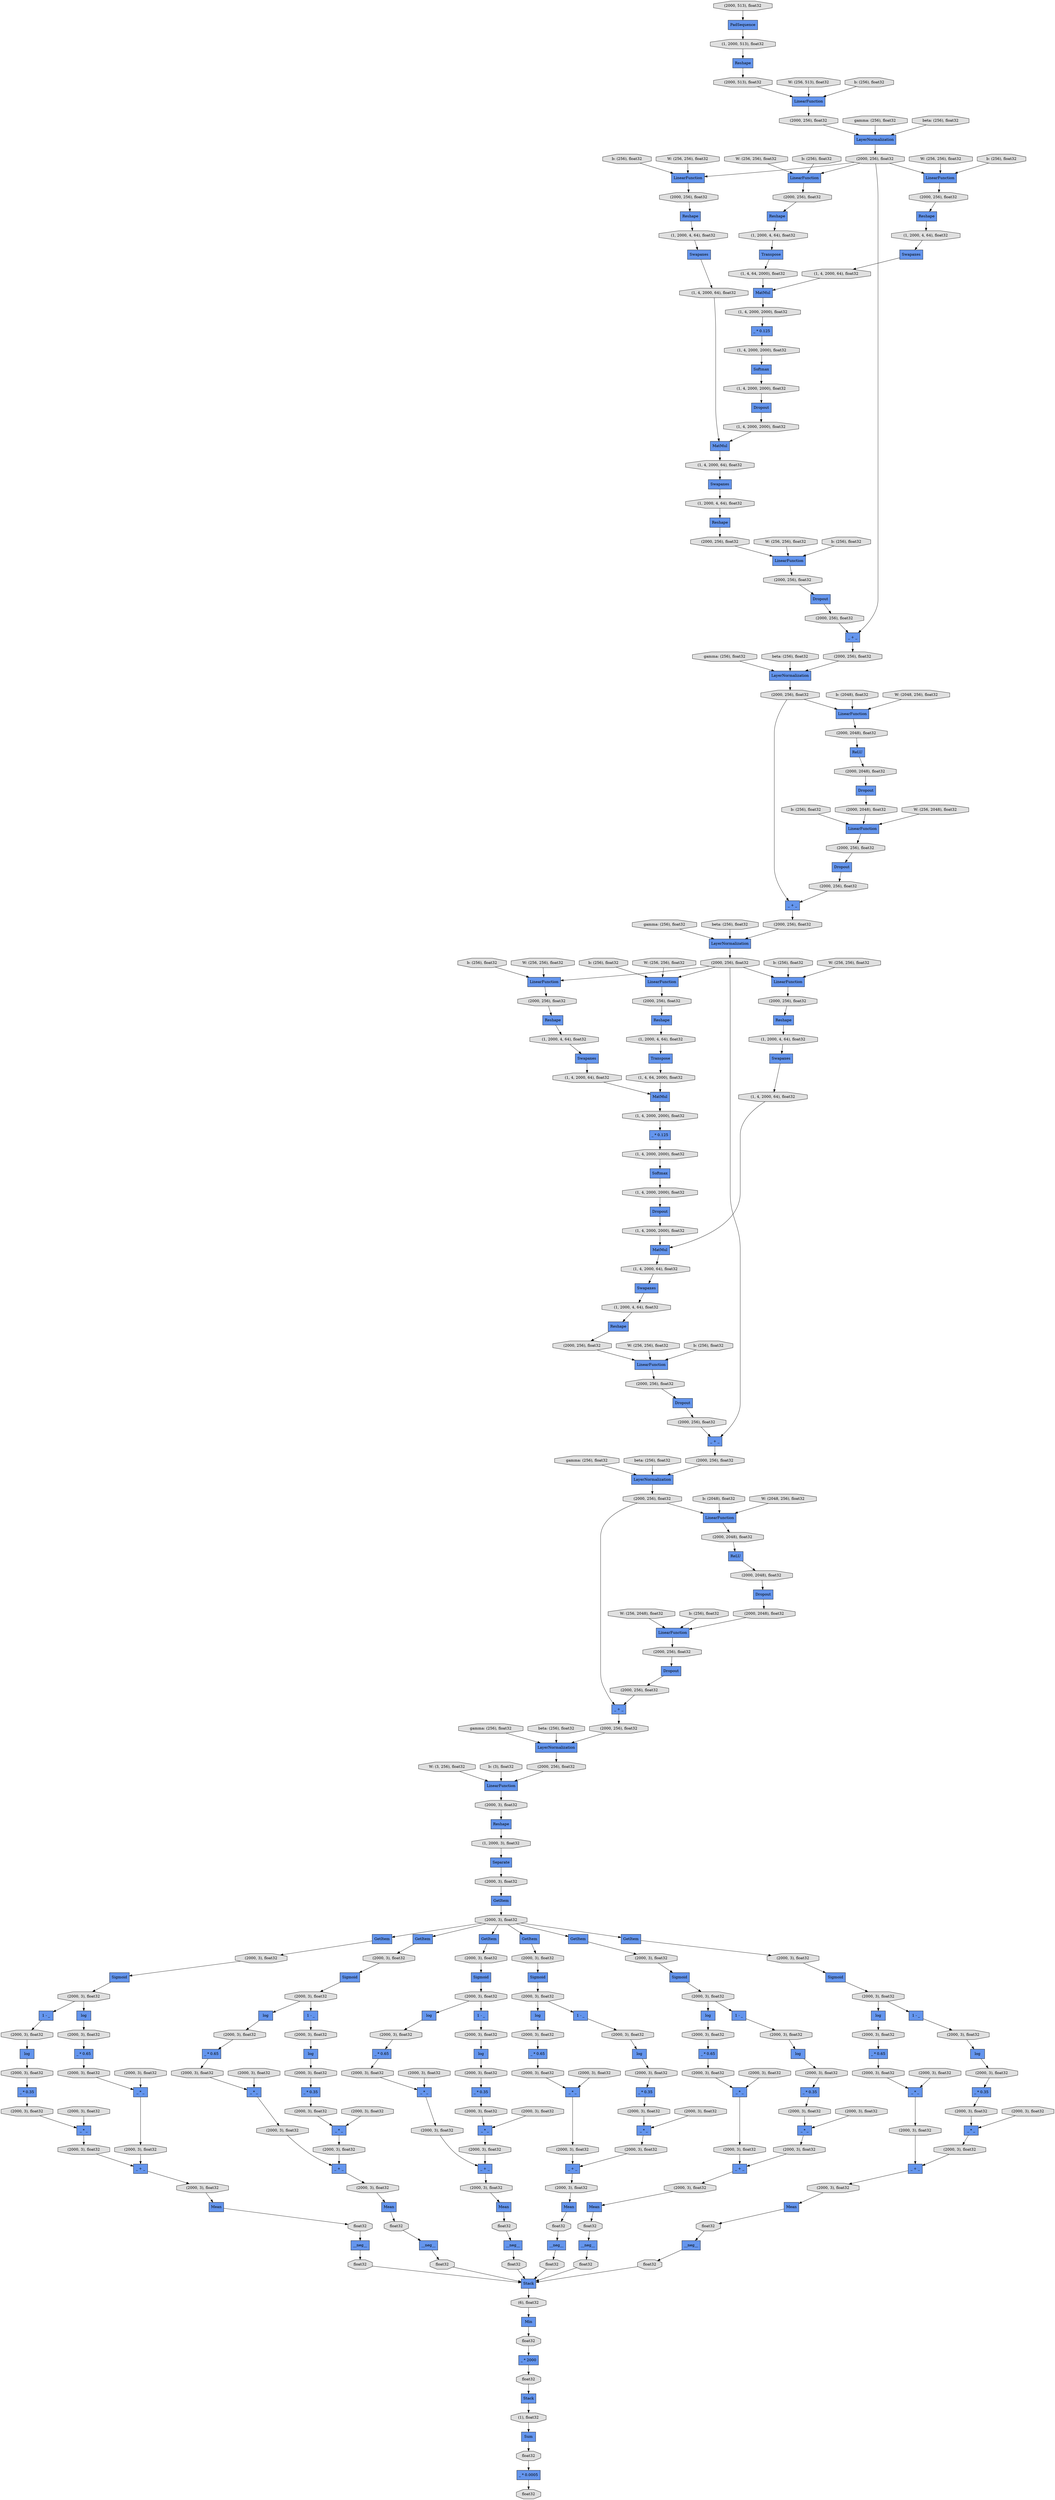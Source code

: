 digraph graphname{rankdir=TB;140691796984144 [label="(2000, 3), float32",shape="octagon",fillcolor="#E0E0E0",style="filled"];140691796984272 [label="_ * 2000",shape="record",fillcolor="#6495ED",style="filled"];140691796984336 [label="(2000, 3), float32",shape="octagon",fillcolor="#E0E0E0",style="filled"];140691796984400 [label="_ * 0.65",shape="record",fillcolor="#6495ED",style="filled"];140691796984592 [label="Mean",shape="record",fillcolor="#6495ED",style="filled"];140691796984784 [label="(2000, 3), float32",shape="octagon",fillcolor="#E0E0E0",style="filled"];140691796984848 [label="GetItem",shape="record",fillcolor="#6495ED",style="filled"];140691796984912 [label="(2000, 3), float32",shape="octagon",fillcolor="#E0E0E0",style="filled"];140691796984976 [label="(2000, 3), float32",shape="octagon",fillcolor="#E0E0E0",style="filled"];140691796985040 [label="_ * _",shape="record",fillcolor="#6495ED",style="filled"];140691796985296 [label="float32",shape="octagon",fillcolor="#E0E0E0",style="filled"];140691796985488 [label="(2000, 3), float32",shape="octagon",fillcolor="#E0E0E0",style="filled"];140691796985616 [label="float32",shape="octagon",fillcolor="#E0E0E0",style="filled"];140691796985744 [label="Sigmoid",shape="record",fillcolor="#6495ED",style="filled"];140691796985808 [label="log",shape="record",fillcolor="#6495ED",style="filled"];140691796985872 [label="_ * _",shape="record",fillcolor="#6495ED",style="filled"];140691796985936 [label="(2000, 3), float32",shape="octagon",fillcolor="#E0E0E0",style="filled"];140691796986128 [label="Min",shape="record",fillcolor="#6495ED",style="filled"];140691796986384 [label="(2000, 3), float32",shape="octagon",fillcolor="#E0E0E0",style="filled"];140691796986640 [label="_ * _",shape="record",fillcolor="#6495ED",style="filled"];140691849775888 [label="Dropout",shape="record",fillcolor="#6495ED",style="filled"];140691796986768 [label="1 - _",shape="record",fillcolor="#6495ED",style="filled"];140691796986832 [label="(2000, 3), float32",shape="octagon",fillcolor="#E0E0E0",style="filled"];140691796986960 [label="__neg__",shape="record",fillcolor="#6495ED",style="filled"];140691796987152 [label="(2000, 3), float32",shape="octagon",fillcolor="#E0E0E0",style="filled"];140691796987216 [label="log",shape="record",fillcolor="#6495ED",style="filled"];140691796987280 [label="(2000, 3), float32",shape="octagon",fillcolor="#E0E0E0",style="filled"];140691796987408 [label="_ * 0.35",shape="record",fillcolor="#6495ED",style="filled"];140691796987472 [label="(2000, 3), float32",shape="octagon",fillcolor="#E0E0E0",style="filled"];140691796987600 [label="Mean",shape="record",fillcolor="#6495ED",style="filled"];140691796987792 [label="_ + _",shape="record",fillcolor="#6495ED",style="filled"];140691796987856 [label="(2000, 3), float32",shape="octagon",fillcolor="#E0E0E0",style="filled"];140691834638416 [label="(2000, 256), float32",shape="octagon",fillcolor="#E0E0E0",style="filled"];140691797021008 [label="(2000, 3), float32",shape="octagon",fillcolor="#E0E0E0",style="filled"];140691839226192 [label="gamma: (256), float32",shape="octagon",fillcolor="#E0E0E0",style="filled"];140691797021328 [label="GetItem",shape="record",fillcolor="#6495ED",style="filled"];140691839226512 [label="beta: (256), float32",shape="octagon",fillcolor="#E0E0E0",style="filled"];140691797021392 [label="(2000, 3), float32",shape="octagon",fillcolor="#E0E0E0",style="filled"];140691797021456 [label="_ * 0.65",shape="record",fillcolor="#6495ED",style="filled"];140691797021520 [label="(2000, 3), float32",shape="octagon",fillcolor="#E0E0E0",style="filled"];140691797021584 [label="(2000, 3), float32",shape="octagon",fillcolor="#E0E0E0",style="filled"];140691797021776 [label="(2000, 3), float32",shape="octagon",fillcolor="#E0E0E0",style="filled"];140691797021840 [label="float32",shape="octagon",fillcolor="#E0E0E0",style="filled"];140691834639504 [label="Reshape",shape="record",fillcolor="#6495ED",style="filled"];140691839227216 [label="W: (2048, 256), float32",shape="octagon",fillcolor="#E0E0E0",style="filled"];140691797022096 [label="float32",shape="octagon",fillcolor="#E0E0E0",style="filled"];140691834639760 [label="LayerNormalization",shape="record",fillcolor="#6495ED",style="filled"];140691839227536 [label="b: (2048), float32",shape="octagon",fillcolor="#E0E0E0",style="filled"];140691834640016 [label="(1, 2000, 513), float32",shape="octagon",fillcolor="#E0E0E0",style="filled"];140691797022416 [label="log",shape="record",fillcolor="#6495ED",style="filled"];140691797022480 [label="(2000, 3), float32",shape="octagon",fillcolor="#E0E0E0",style="filled"];140691797022608 [label="log",shape="record",fillcolor="#6495ED",style="filled"];140691797022672 [label="_ * _",shape="record",fillcolor="#6495ED",style="filled"];140691839227856 [label="W: (256, 2048), float32",shape="octagon",fillcolor="#E0E0E0",style="filled"];140691797022864 [label="(2000, 3), float32",shape="octagon",fillcolor="#E0E0E0",style="filled"];140691834640592 [label="(2000, 513), float32",shape="octagon",fillcolor="#E0E0E0",style="filled"];140691839228176 [label="b: (256), float32",shape="octagon",fillcolor="#E0E0E0",style="filled"];140691797023056 [label="_ * _",shape="record",fillcolor="#6495ED",style="filled"];140691834640784 [label="Stack",shape="record",fillcolor="#6495ED",style="filled"];140691797023184 [label="1 - _",shape="record",fillcolor="#6495ED",style="filled"];140691797023248 [label="(2000, 3), float32",shape="octagon",fillcolor="#E0E0E0",style="filled"];140691797023376 [label="__neg__",shape="record",fillcolor="#6495ED",style="filled"];140691839228560 [label="gamma: (256), float32",shape="octagon",fillcolor="#E0E0E0",style="filled"];140691834641040 [label="Reshape",shape="record",fillcolor="#6495ED",style="filled"];140691797023568 [label="(2000, 3), float32",shape="octagon",fillcolor="#E0E0E0",style="filled"];140691797023696 [label="(2000, 3), float32",shape="octagon",fillcolor="#E0E0E0",style="filled"];140691839228880 [label="beta: (256), float32",shape="octagon",fillcolor="#E0E0E0",style="filled"];140691797023824 [label="_ * 0.35",shape="record",fillcolor="#6495ED",style="filled"];140691797023888 [label="(2000, 3), float32",shape="octagon",fillcolor="#E0E0E0",style="filled"];140691839229328 [label="W: (3, 256), float32",shape="octagon",fillcolor="#E0E0E0",style="filled"];140691797024208 [label="_ + _",shape="record",fillcolor="#6495ED",style="filled"];140691797024272 [label="(2000, 3), float32",shape="octagon",fillcolor="#E0E0E0",style="filled"];140691797024400 [label="GetItem",shape="record",fillcolor="#6495ED",style="filled"];140691834642064 [label="LinearFunction",shape="record",fillcolor="#6495ED",style="filled"];140691839229648 [label="b: (3), float32",shape="octagon",fillcolor="#E0E0E0",style="filled"];140691797024528 [label="Mean",shape="record",fillcolor="#6495ED",style="filled"];140691797024592 [label="(2000, 3), float32",shape="octagon",fillcolor="#E0E0E0",style="filled"];140691834642320 [label="(2000, 513), float32",shape="octagon",fillcolor="#E0E0E0",style="filled"];140691797024720 [label="Sigmoid",shape="record",fillcolor="#6495ED",style="filled"];140691839201424 [label="b: (256), float32",shape="octagon",fillcolor="#E0E0E0",style="filled"];140691796930896 [label="(1, 4, 2000, 2000), float32",shape="octagon",fillcolor="#E0E0E0",style="filled"];140691849589072 [label="_ * 0.125",shape="record",fillcolor="#6495ED",style="filled"];140691796930960 [label="Reshape",shape="record",fillcolor="#6495ED",style="filled"];140691796931088 [label="Swapaxes",shape="record",fillcolor="#6495ED",style="filled"];140691839201808 [label="gamma: (256), float32",shape="octagon",fillcolor="#E0E0E0",style="filled"];140691796931152 [label="(1, 4, 2000, 64), float32",shape="octagon",fillcolor="#E0E0E0",style="filled"];140691797082064 [label="float32",shape="octagon",fillcolor="#E0E0E0",style="filled"];140691796931408 [label="LinearFunction",shape="record",fillcolor="#6495ED",style="filled"];140691839202128 [label="beta: (256), float32",shape="octagon",fillcolor="#E0E0E0",style="filled"];140691796931536 [label="(1, 4, 2000, 64), float32",shape="octagon",fillcolor="#E0E0E0",style="filled"];140691796931728 [label="(1, 2000, 4, 64), float32",shape="octagon",fillcolor="#E0E0E0",style="filled"];140691834582224 [label="Reshape",shape="record",fillcolor="#6495ED",style="filled"];140691796931856 [label="_ + _",shape="record",fillcolor="#6495ED",style="filled"];140691834582288 [label="LinearFunction",shape="record",fillcolor="#6495ED",style="filled"];140691834582352 [label="_ * 0.0005",shape="record",fillcolor="#6495ED",style="filled"];140691796932048 [label="(2000, 256), float32",shape="octagon",fillcolor="#E0E0E0",style="filled"];140691796932112 [label="(2000, 256), float32",shape="octagon",fillcolor="#E0E0E0",style="filled"];140691839202832 [label="W: (256, 256), float32",shape="octagon",fillcolor="#E0E0E0",style="filled"];140691796932240 [label="LayerNormalization",shape="record",fillcolor="#6495ED",style="filled"];140691796932304 [label="Dropout",shape="record",fillcolor="#6495ED",style="filled"];140691796932368 [label="(2000, 256), float32",shape="octagon",fillcolor="#E0E0E0",style="filled"];140691839203152 [label="b: (256), float32",shape="octagon",fillcolor="#E0E0E0",style="filled"];140691796932496 [label="(2000, 256), float32",shape="octagon",fillcolor="#E0E0E0",style="filled"];140691796932560 [label="(2000, 2048), float32",shape="octagon",fillcolor="#E0E0E0",style="filled"];140691796932688 [label="Dropout",shape="record",fillcolor="#6495ED",style="filled"];140691839203472 [label="W: (256, 256), float32",shape="octagon",fillcolor="#E0E0E0",style="filled"];140691796932880 [label="(2000, 256), float32",shape="octagon",fillcolor="#E0E0E0",style="filled"];140691796932944 [label="LinearFunction",shape="record",fillcolor="#6495ED",style="filled"];140691839203792 [label="b: (256), float32",shape="octagon",fillcolor="#E0E0E0",style="filled"];140691796933264 [label="(2000, 2048), float32",shape="octagon",fillcolor="#E0E0E0",style="filled"];140691839204112 [label="W: (256, 256), float32",shape="octagon",fillcolor="#E0E0E0",style="filled"];140691796933712 [label="(2000, 2048), float32",shape="octagon",fillcolor="#E0E0E0",style="filled"];140691839204496 [label="b: (256), float32",shape="octagon",fillcolor="#E0E0E0",style="filled"];140691796933840 [label="LinearFunction",shape="record",fillcolor="#6495ED",style="filled"];140691834584272 [label="LinearFunction",shape="record",fillcolor="#6495ED",style="filled"];140691834584336 [label="PadSequence",shape="record",fillcolor="#6495ED",style="filled"];140691796933968 [label="Reshape",shape="record",fillcolor="#6495ED",style="filled"];140691796934032 [label="(2000, 256), float32",shape="octagon",fillcolor="#E0E0E0",style="filled"];140691839204816 [label="W: (256, 256), float32",shape="octagon",fillcolor="#E0E0E0",style="filled"];140691796934160 [label="(2000, 256), float32",shape="octagon",fillcolor="#E0E0E0",style="filled"];140691796934416 [label="Separate",shape="record",fillcolor="#6495ED",style="filled"];140691796934480 [label="(2000, 256), float32",shape="octagon",fillcolor="#E0E0E0",style="filled"];140691839205200 [label="b: (256), float32",shape="octagon",fillcolor="#E0E0E0",style="filled"];140691796934544 [label="Sum",shape="record",fillcolor="#6495ED",style="filled"];140691839500432 [label="b: (256), float32",shape="octagon",fillcolor="#E0E0E0",style="filled"];140691797065936 [label="_ * 0.65",shape="record",fillcolor="#6495ED",style="filled"];140691947339984 [label="W: (256, 513), float32",shape="octagon",fillcolor="#E0E0E0",style="filled"];140691797066000 [label="float32",shape="octagon",fillcolor="#E0E0E0",style="filled"];140691833405712 [label="Reshape",shape="record",fillcolor="#6495ED",style="filled"];140691797066256 [label="float32",shape="octagon",fillcolor="#E0E0E0",style="filled"];140691839500816 [label="gamma: (256), float32",shape="octagon",fillcolor="#E0E0E0",style="filled"];140691833406096 [label="(1, 4, 2000, 64), float32",shape="octagon",fillcolor="#E0E0E0",style="filled"];140691797066576 [label="log",shape="record",fillcolor="#6495ED",style="filled"];140691839501136 [label="beta: (256), float32",shape="octagon",fillcolor="#E0E0E0",style="filled"];140691797066640 [label="(2000, 3), float32",shape="octagon",fillcolor="#E0E0E0",style="filled"];140691833406352 [label="(1, 4, 2000, 2000), float32",shape="octagon",fillcolor="#E0E0E0",style="filled"];140691797066768 [label="log",shape="record",fillcolor="#6495ED",style="filled"];140691833406480 [label="(2000, 256), float32",shape="octagon",fillcolor="#E0E0E0",style="filled"];140691797066832 [label="_ * _",shape="record",fillcolor="#6495ED",style="filled"];140691797067024 [label="(2000, 3), float32",shape="octagon",fillcolor="#E0E0E0",style="filled"];140691833406736 [label="LinearFunction",shape="record",fillcolor="#6495ED",style="filled"];140691833406800 [label="(1, 4, 2000, 64), float32",shape="octagon",fillcolor="#E0E0E0",style="filled"];140691797067216 [label="_ * _",shape="record",fillcolor="#6495ED",style="filled"];140691797067344 [label="1 - _",shape="record",fillcolor="#6495ED",style="filled"];140691833407056 [label="(1, 2000, 4, 64), float32",shape="octagon",fillcolor="#E0E0E0",style="filled"];140691797067408 [label="(2000, 3), float32",shape="octagon",fillcolor="#E0E0E0",style="filled"];140691839501968 [label="W: (2048, 256), float32",shape="octagon",fillcolor="#E0E0E0",style="filled"];140691833407120 [label="Swapaxes",shape="record",fillcolor="#6495ED",style="filled"];140691833407312 [label="_ + _",shape="record",fillcolor="#6495ED",style="filled"];140691797067728 [label="(2000, 3), float32",shape="octagon",fillcolor="#E0E0E0",style="filled"];140691839502288 [label="b: (2048), float32",shape="octagon",fillcolor="#E0E0E0",style="filled"];140691797067792 [label="Mean",shape="record",fillcolor="#6495ED",style="filled"];140691833407504 [label="LayerNormalization",shape="record",fillcolor="#6495ED",style="filled"];140691797067856 [label="(2000, 3), float32",shape="octagon",fillcolor="#E0E0E0",style="filled"];140691833407568 [label="(2000, 256), float32",shape="octagon",fillcolor="#E0E0E0",style="filled"];140691797067984 [label="_ * 0.35",shape="record",fillcolor="#6495ED",style="filled"];140691833407696 [label="log",shape="record",fillcolor="#6495ED",style="filled"];140691797068048 [label="(2000, 3), float32",shape="octagon",fillcolor="#E0E0E0",style="filled"];140691833407760 [label="Dropout",shape="record",fillcolor="#6495ED",style="filled"];140691833407824 [label="(2000, 256), float32",shape="octagon",fillcolor="#E0E0E0",style="filled"];140691839502736 [label="W: (256, 256), float32",shape="octagon",fillcolor="#E0E0E0",style="filled"];140691833407952 [label="LinearFunction",shape="record",fillcolor="#6495ED",style="filled"];140691833408016 [label="(2000, 2048), float32",shape="octagon",fillcolor="#E0E0E0",style="filled"];140691797068368 [label="_ + _",shape="record",fillcolor="#6495ED",style="filled"];140691797068432 [label="(2000, 3), float32",shape="octagon",fillcolor="#E0E0E0",style="filled"];140691833408144 [label="(2000, 256), float32",shape="octagon",fillcolor="#E0E0E0",style="filled"];140691839503056 [label="b: (256), float32",shape="octagon",fillcolor="#E0E0E0",style="filled"];140691797068560 [label="float32",shape="octagon",fillcolor="#E0E0E0",style="filled"];140691833408272 [label="Dropout",shape="record",fillcolor="#6495ED",style="filled"];140691797068752 [label="(2000, 3), float32",shape="octagon",fillcolor="#E0E0E0",style="filled"];140691833408464 [label="Reshape",shape="record",fillcolor="#6495ED",style="filled"];140691833408528 [label="(2000, 256), float32",shape="octagon",fillcolor="#E0E0E0",style="filled"];140691797068944 [label="__neg__",shape="record",fillcolor="#6495ED",style="filled"];140691839503504 [label="W: (256, 256), float32",shape="octagon",fillcolor="#E0E0E0",style="filled"];140691797069008 [label="GetItem",shape="record",fillcolor="#6495ED",style="filled"];140691833408720 [label="LayerNormalization",shape="record",fillcolor="#6495ED",style="filled"];140691797069072 [label="Sigmoid",shape="record",fillcolor="#6495ED",style="filled"];140691797069136 [label="(2000, 3), float32",shape="octagon",fillcolor="#E0E0E0",style="filled"];140691833408848 [label="(2000, 2048), float32",shape="octagon",fillcolor="#E0E0E0",style="filled"];140691797069200 [label="(2000, 3), float32",shape="octagon",fillcolor="#E0E0E0",style="filled"];140691833408912 [label="(2000, 2048), float32",shape="octagon",fillcolor="#E0E0E0",style="filled"];140691797069264 [label="(2000, 3), float32",shape="octagon",fillcolor="#E0E0E0",style="filled"];140691833408976 [label="Reshape",shape="record",fillcolor="#6495ED",style="filled"];140691797069328 [label="(2000, 3), float32",shape="octagon",fillcolor="#E0E0E0",style="filled"];140691839503888 [label="b: (256), float32",shape="octagon",fillcolor="#E0E0E0",style="filled"];140691833409232 [label="_ + _",shape="record",fillcolor="#6495ED",style="filled"];140691797069584 [label="float32",shape="octagon",fillcolor="#E0E0E0",style="filled"];140691833409296 [label="LinearFunction",shape="record",fillcolor="#6495ED",style="filled"];140691833409488 [label="Dropout",shape="record",fillcolor="#6495ED",style="filled"];140691797037136 [label="_ * 0.65",shape="record",fillcolor="#6495ED",style="filled"];140691797037200 [label="(2000, 3), float32",shape="octagon",fillcolor="#E0E0E0",style="filled"];140691797037328 [label="(2000, 3), float32",shape="octagon",fillcolor="#E0E0E0",style="filled"];140691797037456 [label="(2000, 3), float32",shape="octagon",fillcolor="#E0E0E0",style="filled"];140691797037520 [label="(2000, 3), float32",shape="octagon",fillcolor="#E0E0E0",style="filled"];140691839537616 [label="b: (256), float32",shape="octagon",fillcolor="#E0E0E0",style="filled"];140691797037776 [label="float32",shape="octagon",fillcolor="#E0E0E0",style="filled"];140691797038032 [label="float32",shape="octagon",fillcolor="#E0E0E0",style="filled"];140691797038416 [label="(2000, 3), float32",shape="octagon",fillcolor="#E0E0E0",style="filled"];140691797038544 [label="log",shape="record",fillcolor="#6495ED",style="filled"];140691797038608 [label="_ * _",shape="record",fillcolor="#6495ED",style="filled"];140691797038800 [label="(2000, 3), float32",shape="octagon",fillcolor="#E0E0E0",style="filled"];140691797038992 [label="_ * _",shape="record",fillcolor="#6495ED",style="filled"];140691797039120 [label="1 - _",shape="record",fillcolor="#6495ED",style="filled"];140691797039184 [label="(2000, 3), float32",shape="octagon",fillcolor="#E0E0E0",style="filled"];140691797039504 [label="(2000, 3), float32",shape="octagon",fillcolor="#E0E0E0",style="filled"];140691839539600 [label="W: (256, 256), float32",shape="octagon",fillcolor="#E0E0E0",style="filled"];140691797039568 [label="Mean",shape="record",fillcolor="#6495ED",style="filled"];140691797039632 [label="(2000, 3), float32",shape="octagon",fillcolor="#E0E0E0",style="filled"];140691839539728 [label="gamma: (256), float32",shape="octagon",fillcolor="#E0E0E0",style="filled"];140691797039760 [label="_ * 0.35",shape="record",fillcolor="#6495ED",style="filled"];140691797039824 [label="(2000, 3), float32",shape="octagon",fillcolor="#E0E0E0",style="filled"];140691839540048 [label="beta: (256), float32",shape="octagon",fillcolor="#E0E0E0",style="filled"];140691797040144 [label="_ + _",shape="record",fillcolor="#6495ED",style="filled"];140691797040208 [label="(2000, 3), float32",shape="octagon",fillcolor="#E0E0E0",style="filled"];140691797040528 [label="(2000, 3), float32",shape="octagon",fillcolor="#E0E0E0",style="filled"];140691839540624 [label="W: (256, 256), float32",shape="octagon",fillcolor="#E0E0E0",style="filled"];140691797040720 [label="__neg__",shape="record",fillcolor="#6495ED",style="filled"];140691797040784 [label="Sigmoid",shape="record",fillcolor="#6495ED",style="filled"];140691797040848 [label="log",shape="record",fillcolor="#6495ED",style="filled"];140691839540944 [label="b: (256), float32",shape="octagon",fillcolor="#E0E0E0",style="filled"];140691797040912 [label="(2000, 3), float32",shape="octagon",fillcolor="#E0E0E0",style="filled"];140691797040976 [label="(2000, 3), float32",shape="octagon",fillcolor="#E0E0E0",style="filled"];140691797041040 [label="(2000, 3), float32",shape="octagon",fillcolor="#E0E0E0",style="filled"];140691797041104 [label="(2000, 3), float32",shape="octagon",fillcolor="#E0E0E0",style="filled"];140691833446480 [label="(2000, 256), float32",shape="octagon",fillcolor="#E0E0E0",style="filled"];140691833446672 [label="(2000, 256), float32",shape="octagon",fillcolor="#E0E0E0",style="filled"];140691833446928 [label="LinearFunction",shape="record",fillcolor="#6495ED",style="filled"];140691833446992 [label="(2000, 256), float32",shape="octagon",fillcolor="#E0E0E0",style="filled"];140691833447056 [label="(2000, 256), float32",shape="octagon",fillcolor="#E0E0E0",style="filled"];140691833447184 [label="LinearFunction",shape="record",fillcolor="#6495ED",style="filled"];140691833447376 [label="(2000, 256), float32",shape="octagon",fillcolor="#E0E0E0",style="filled"];140691833447504 [label="ReLU",shape="record",fillcolor="#6495ED",style="filled"];140691833447632 [label="(1, 2000, 4, 64), float32",shape="octagon",fillcolor="#E0E0E0",style="filled"];140691833447760 [label="Transpose",shape="record",fillcolor="#6495ED",style="filled"];140691833447952 [label="Reshape",shape="record",fillcolor="#6495ED",style="filled"];140691833448016 [label="(2000, 256), float32",shape="octagon",fillcolor="#E0E0E0",style="filled"];140691833448144 [label="LayerNormalization",shape="record",fillcolor="#6495ED",style="filled"];140691833448208 [label="(1, 2000, 4, 64), float32",shape="octagon",fillcolor="#E0E0E0",style="filled"];140691833448336 [label="MatMul",shape="record",fillcolor="#6495ED",style="filled"];140691833448528 [label="Swapaxes",shape="record",fillcolor="#6495ED",style="filled"];140691833448592 [label="(2000, 256), float32",shape="octagon",fillcolor="#E0E0E0",style="filled"];140691833448784 [label="(1, 2000, 4, 64), float32",shape="octagon",fillcolor="#E0E0E0",style="filled"];140691833448976 [label="_ * 0.125",shape="record",fillcolor="#6495ED",style="filled"];140691833449040 [label="(1, 4, 2000, 64), float32",shape="octagon",fillcolor="#E0E0E0",style="filled"];140691833449296 [label="Swapaxes",shape="record",fillcolor="#6495ED",style="filled"];140691833449360 [label="(1, 4, 64, 2000), float32",shape="octagon",fillcolor="#E0E0E0",style="filled"];140691833449616 [label="Softmax",shape="record",fillcolor="#6495ED",style="filled"];140691833449680 [label="Dropout",shape="record",fillcolor="#6495ED",style="filled"];140691833449744 [label="(1, 4, 2000, 2000), float32",shape="octagon",fillcolor="#E0E0E0",style="filled"];140691833449936 [label="(1, 4, 2000, 2000), float32",shape="octagon",fillcolor="#E0E0E0",style="filled"];140691833450192 [label="(1, 4, 2000, 2000), float32",shape="octagon",fillcolor="#E0E0E0",style="filled"];140691834695504 [label="log",shape="record",fillcolor="#6495ED",style="filled"];140691833450384 [label="MatMul",shape="record",fillcolor="#6495ED",style="filled"];140691797078096 [label="float32",shape="octagon",fillcolor="#E0E0E0",style="filled"];140691796947024 [label="GetItem",shape="record",fillcolor="#6495ED",style="filled"];140691796947088 [label="(1, 2000, 3), float32",shape="octagon",fillcolor="#E0E0E0",style="filled"];140691833221264 [label="Reshape",shape="record",fillcolor="#6495ED",style="filled"];140691797078224 [label="_ * 0.65",shape="record",fillcolor="#6495ED",style="filled"];140691796947152 [label="(2000, 3), float32",shape="octagon",fillcolor="#E0E0E0",style="filled"];140691833221328 [label="(2000, 256), float32",shape="octagon",fillcolor="#E0E0E0",style="filled"];140691796947216 [label="(2000, 256), float32",shape="octagon",fillcolor="#E0E0E0",style="filled"];140691833221392 [label="LinearFunction",shape="record",fillcolor="#6495ED",style="filled"];140691833221520 [label="Transpose",shape="record",fillcolor="#6495ED",style="filled"];140691797078544 [label="(2000, 3), float32",shape="octagon",fillcolor="#E0E0E0",style="filled"];140694459511312 [label="W: (256, 2048), float32",shape="octagon",fillcolor="#E0E0E0",style="filled"];140691833221648 [label="(2000, 256), float32",shape="octagon",fillcolor="#E0E0E0",style="filled"];140691796947536 [label="(1), float32",shape="octagon",fillcolor="#E0E0E0",style="filled"];140691833221712 [label="ReLU",shape="record",fillcolor="#6495ED",style="filled"];140691797078672 [label="log",shape="record",fillcolor="#6495ED",style="filled"];140691796947600 [label="(2000, 3), float32",shape="octagon",fillcolor="#E0E0E0",style="filled"];140691833221776 [label="LinearFunction",shape="record",fillcolor="#6495ED",style="filled"];140691797078736 [label="_ * _",shape="record",fillcolor="#6495ED",style="filled"];140691833221840 [label="MatMul",shape="record",fillcolor="#6495ED",style="filled"];140691796947728 [label="Stack",shape="record",fillcolor="#6495ED",style="filled"];140691833221904 [label="(2000, 256), float32",shape="octagon",fillcolor="#E0E0E0",style="filled"];140691797078928 [label="(2000, 3), float32",shape="octagon",fillcolor="#E0E0E0",style="filled"];140691797079120 [label="_ * _",shape="record",fillcolor="#6495ED",style="filled"];140691796948048 [label="(2000, 3), float32",shape="octagon",fillcolor="#E0E0E0",style="filled"];140691797079248 [label="1 - _",shape="record",fillcolor="#6495ED",style="filled"];140691797079312 [label="(2000, 3), float32",shape="octagon",fillcolor="#E0E0E0",style="filled"];140691796948304 [label="_ * 0.65",shape="record",fillcolor="#6495ED",style="filled"];140691796948432 [label="Sigmoid",shape="record",fillcolor="#6495ED",style="filled"];140691796948496 [label="GetItem",shape="record",fillcolor="#6495ED",style="filled"];140691797079632 [label="(2000, 3), float32",shape="octagon",fillcolor="#E0E0E0",style="filled"];140691797079696 [label="Mean",shape="record",fillcolor="#6495ED",style="filled"];140691796948624 [label="GetItem",shape="record",fillcolor="#6495ED",style="filled"];140691797079760 [label="(2000, 3), float32",shape="octagon",fillcolor="#E0E0E0",style="filled"];140691796948688 [label="(2000, 3), float32",shape="octagon",fillcolor="#E0E0E0",style="filled"];140691797079888 [label="_ * 0.35",shape="record",fillcolor="#6495ED",style="filled"];140691833222992 [label="(1, 2000, 4, 64), float32",shape="octagon",fillcolor="#E0E0E0",style="filled"];140691796948880 [label="__neg__",shape="record",fillcolor="#6495ED",style="filled"];140691797079952 [label="(2000, 3), float32",shape="octagon",fillcolor="#E0E0E0",style="filled"];140691833223056 [label="(1, 2000, 4, 64), float32",shape="octagon",fillcolor="#E0E0E0",style="filled"];140691833223248 [label="Swapaxes",shape="record",fillcolor="#6495ED",style="filled"];140691833223312 [label="(2000, 256), float32",shape="octagon",fillcolor="#E0E0E0",style="filled"];140691797080272 [label="_ + _",shape="record",fillcolor="#6495ED",style="filled"];140691797080336 [label="(2000, 3), float32",shape="octagon",fillcolor="#E0E0E0",style="filled"];140691833223440 [label="_ + _",shape="record",fillcolor="#6495ED",style="filled"];140691833223504 [label="(1, 2000, 4, 64), float32",shape="octagon",fillcolor="#E0E0E0",style="filled"];140691796949392 [label="(2000, 3), float32",shape="octagon",fillcolor="#E0E0E0",style="filled"];140691797080592 [label="float32",shape="octagon",fillcolor="#E0E0E0",style="filled"];140691833223696 [label="Swapaxes",shape="record",fillcolor="#6495ED",style="filled"];140691797080656 [label="(2000, 3), float32",shape="octagon",fillcolor="#E0E0E0",style="filled"];140691833223760 [label="(1, 4, 2000, 64), float32",shape="octagon",fillcolor="#E0E0E0",style="filled"];140691796949648 [label="(2000, 3), float32",shape="octagon",fillcolor="#E0E0E0",style="filled"];140691797080848 [label="__neg__",shape="record",fillcolor="#6495ED",style="filled"];140691796949776 [label="(2000, 3), float32",shape="octagon",fillcolor="#E0E0E0",style="filled"];140691797080976 [label="float32",shape="octagon",fillcolor="#E0E0E0",style="filled"];140691796949904 [label="1 - _",shape="record",fillcolor="#6495ED",style="filled"];140691797081040 [label="(2000, 3), float32",shape="octagon",fillcolor="#E0E0E0",style="filled"];140691797081104 [label="(6), float32",shape="octagon",fillcolor="#E0E0E0",style="filled"];140691796950032 [label="Sigmoid",shape="record",fillcolor="#6495ED",style="filled"];140691833224208 [label="(1, 4, 64, 2000), float32",shape="octagon",fillcolor="#E0E0E0",style="filled"];140691797081168 [label="(2000, 3), float32",shape="octagon",fillcolor="#E0E0E0",style="filled"];140691797081232 [label="(2000, 3), float32",shape="octagon",fillcolor="#E0E0E0",style="filled"];140691833224400 [label="(1, 4, 2000, 2000), float32",shape="octagon",fillcolor="#E0E0E0",style="filled"];140691833224464 [label="MatMul",shape="record",fillcolor="#6495ED",style="filled"];140691833224528 [label="Softmax",shape="record",fillcolor="#6495ED",style="filled"];140691797081488 [label="float32",shape="octagon",fillcolor="#E0E0E0",style="filled"];140691796950416 [label="(2000, 3), float32",shape="octagon",fillcolor="#E0E0E0",style="filled"];140691833224592 [label="(1, 4, 2000, 2000), float32",shape="octagon",fillcolor="#E0E0E0",style="filled"];140691833224720 [label="(1, 4, 2000, 2000), float32",shape="octagon",fillcolor="#E0E0E0",style="filled"];140691796950608 [label="log",shape="record",fillcolor="#6495ED",style="filled"];140691797081744 [label="float32",shape="octagon",fillcolor="#E0E0E0",style="filled"];140691796950672 [label="_ * 0.35",shape="record",fillcolor="#6495ED",style="filled"];140691796950736 [label="(2000, 3), float32",shape="octagon",fillcolor="#E0E0E0",style="filled"];140691833224912 [label="LinearFunction",shape="record",fillcolor="#6495ED",style="filled"];140691833224976 [label="Dropout",shape="record",fillcolor="#6495ED",style="filled"];140691796950864 [label="_ + _",shape="record",fillcolor="#6495ED",style="filled"];140691796950928 [label="_ * _",shape="record",fillcolor="#6495ED",style="filled"];140691796950992 [label="(2000, 3), float32",shape="octagon",fillcolor="#E0E0E0",style="filled"];140691833221776 -> 140691833223312;140691839501968 -> 140691833221392;140691833448784 -> 140691833449296;140691839539600 -> 140691834582288;140691833409232 -> 140691796932496;140691839503888 -> 140691833406736;140691839503504 -> 140691833406736;140694459511312 -> 140691833407952;140691797038416 -> 140691797022416;140691833223440 -> 140691833408144;140691947339984 -> 140691834584272;140691833449360 -> 140691833448336;140691796984272 -> 140691797080592;140691796948304 -> 140691796949776;140691796987408 -> 140691797021008;140691796948048 -> 140691797024400;140691796934416 -> 140691796947600;140691833223056 -> 140691833223248;140691834641040 -> 140691833222992;140691796985040 -> 140691796984912;140691839228176 -> 140691796932944;140691796984400 -> 140691796986832;140691833448528 -> 140691833449040;140691839539728 -> 140691834639760;140691796948048 -> 140691797069008;140691796986832 -> 140691796985872;140691796948048 -> 140691796984848;140691833221328 -> 140691833221776;140691833447504 -> 140691796933264;140691839226512 -> 140691833448144;140691796987280 -> 140691796987792;140691839228560 -> 140691796932240;140691797040848 -> 140691797067024;140691833449040 -> 140691833448336;140691833449296 -> 140691796931152;140691833450384 -> 140691796931536;140691833447376 -> 140691833409296;140691797068752 -> 140691797067216;140691797038800 -> 140691797037136;140691796985936 -> 140691796950032;140691796948624 -> 140691796985936;140691833408848 -> 140691833408272;140691796985488 -> 140691796986768;140691797080848 -> 140691797081744;140691839229328 -> 140691796933840;140691797037776 -> 140691797023376;140691797079312 -> 140691797078736;140691839203152 -> 140691833409296;140691839503056 -> 140691833221776;140691833449936 -> 140691833449616;140691797022480 -> 140691796987216;140691797039632 -> 140691797040144;140691796932944 -> 140691796934032;140691797078096 -> 140691796947728;140691833447632 -> 140691833448528;140691834584272 -> 140691834638416;140691796931536 -> 140691796931088;140691834639504 -> 140691833223056;140691834582352 -> 140691797080976;140691796930896 -> 140691833450384;140691833447760 -> 140691833449360;140691833447184 -> 140691833448016;140691797024272 -> 140691797023824;140691797078672 -> 140691797080336;140691796932688 -> 140691796933712;140691833446992 -> 140691833408720;140691833224464 -> 140691833406800;140691797021840 -> 140691796986960;140691839202128 -> 140691833408720;140691796986768 -> 140691796987472;140691833407568 -> 140691833406736;140691833221328 -> 140691833223440;140691833406096 -> 140691833224464;140691797037136 -> 140691797039184;140691839229648 -> 140691796933840;140691833450192 -> 140691833449680;140691833221264 -> 140691833223504;140691839227856 -> 140691796932944;140691797023824 -> 140691797024592;140691833221712 -> 140691833408848;140691797039184 -> 140691797038608;140691834640592 -> 140691834584272;140691796933968 -> 140691796947088;140691839502736 -> 140691833221776;140691797037520 -> 140691797024528;140691839227536 -> 140691833224912;140691797066832 -> 140691797067856;140691833224208 -> 140691833221840;140691797069136 -> 140691797067216;140691797037328 -> 140691797023056;140691833408016 -> 140691833221712;140691839500432 -> 140691834582288;140691797039760 -> 140691797040528;140691797080336 -> 140691797079888;140691797021776 -> 140691796985744;140691796934480 -> 140691796932240;140691796933264 -> 140691796932688;140691797040208 -> 140691797039760;140691796984912 -> 140691796950864;140691796985296 -> 140691796948880;140691797080272 -> 140691797081232;140691796949904 -> 140691796950992;140691797078544 -> 140691797066576;140691796933840 -> 140691796947152;140691834582224 -> 140691834640592;140691833446480 -> 140691833407760;140691796987792 -> 140691797021584;140691796947152 -> 140691796933968;140691797079760 -> 140691797080272;140691796985872 -> 140691796987280;140691833409296 -> 140691833447056;140691833407120 -> 140691833407056;140691839540944 -> 140691834642064;140691797037456 -> 140691797024208;140691833448336 -> 140691833449744;140691797078928 -> 140691797078224;140691833446672 -> 140691833407312;140691797039824 -> 140691797038544;140691797023248 -> 140691797022672;140691797067024 -> 140691797065936;140691796950608 -> 140691796986384;140691833407824 -> 140691849775888;140691797079120 -> 140691797081168;140691796950416 -> 140691796950928;140691796931152 -> 140691833450384;140691833406800 -> 140691833407120;140691797038608 -> 140691797039632;140691797023888 -> 140691797022608;140691797039568 -> 140691797066000;140691839501136 -> 140691833407504;140691833408528 -> 140691833221392;140691796948688 -> 140691796948432;140691796984592 -> 140691796985296;140691796986384 -> 140691796984400;140691797066640 -> 140691797040848;140691833448144 -> 140691796932880;140691796985616 -> 140691796947728;140691797038544 -> 140691797040208;140691834640016 -> 140691834582224;140691797069584 -> 140691797068944;140691833447056 -> 140691833408464;140691796932240 -> 140691796947216;140691796948432 -> 140691796949392;140691796985808 -> 140691796987856;140691797068560 -> 140691796984272;140691839201808 -> 140691833408720;140691833447376 -> 140691833446928;140691797041040 -> 140691797040144;140691796930960 -> 140691796932112;140691797079696 -> 140691797081488;140691796932880 -> 140691796931856;140691797080592 -> 140691834640784;140691797078736 -> 140691797079760;140691834584336 -> 140691834640016;140691797023184 -> 140691797023888;140691797081168 -> 140691797080272;140691833223760 -> 140691833221840;140691796987216 -> 140691797022864;140691833221328 -> 140691834582288;140691833448016 -> 140691833408976;140691833408528 -> 140691833407312;140691796947024 -> 140691796948048;140691833449744 -> 140691833448976;140691796984144 -> 140691796950672;140691796984784 -> 140691796985040;140691796932048 -> 140691833409232;140691797080656 -> 140691797079120;140691833409488 -> 140691796932048;140691833224976 -> 140691833406352;140691796987600 -> 140691797021840;140691796947216 -> 140691796933840;140691797067792 -> 140691797069584;140691797023568 -> 140691797022672;140691833405712 -> 140691833407568;140691839205200 -> 140691796931408;140691833406352 -> 140691833224464;140691797079248 -> 140691797079952;140691797081040 -> 140691797079120;140691797066000 -> 140691797040720;140691797067216 -> 140691797069264;140691797069072 -> 140691797078544;140691833223312 -> 140691833221264;140691796985488 -> 140691796950608;140691796934544 -> 140691797082064;140691797023376 -> 140691797038032;140691797067728 -> 140691797066832;140691797021520 -> 140691796987792;140691797039120 -> 140691797039824;140691797040528 -> 140691797038992;140691796949392 -> 140691796949904;140691796932496 -> 140691833448144;140691797067984 -> 140691797068752;140691833449680 -> 140691796930896;140691834640784 -> 140691796947536;140691796932880 -> 140691833224912;140691797067856 -> 140691797068368;140691797066640 -> 140691797067344;140691797081232 -> 140691797079696;140691796933712 -> 140691796932944;140691833223696 -> 140691833406096;140691797069264 -> 140691797068368;140691839502288 -> 140691833221392;140691796948880 -> 140691796985616;140691796985744 -> 140691797022480;140691796950864 -> 140691796984976;140691796986640 -> 140691797021520;140691797039504 -> 140691797038608;140691833224912 -> 140691796932560;140691834642064 -> 140691833221648;140691833406480 -> 140691833223440;140691796931856 -> 140691796934480;140691796934032 -> 140691796932304;140691797022864 -> 140691797021456;140691797040784 -> 140691797066640;140691839540624 -> 140691834642064;140691796948048 -> 140691796948624;140691797024592 -> 140691797023056;140691834638416 -> 140691834639760;140691797081744 -> 140691796947728;140691833408464 -> 140691833447632;140691797038032 -> 140691796947728;140691797068432 -> 140691797067984;140691833447376 -> 140691833447184;140691797022416 -> 140691797038800;140691797038992 -> 140691797041040;140691797021392 -> 140691796986640;140691797021008 -> 140691796986640;140691796986960 -> 140691797022096;140691796931088 -> 140691796931728;140691833222992 -> 140691833221520;140691833221520 -> 140691833224208;140691833224400 -> 140691849589072;140691833447952 -> 140691833448784;140691833221840 -> 140691833224400;140691797037200 -> 140691797024720;140691833408272 -> 140691833408912;140691839226192 -> 140691833448144;140691833407952 -> 140691833446480;140691833407504 -> 140691833408528;140691796932112 -> 140691796931408;140691849589072 -> 140691833224720;140691796950992 -> 140691834695504;140691797021328 -> 140691797037200;140691797069328 -> 140691797067792;140691834582288 -> 140691833221904;140691833408144 -> 140691833407504;140691797024400 -> 140691797040976;140691796947728 -> 140691797081104;140691796947536 -> 140691796934544;140691839540048 -> 140691834639760;140691833224592 -> 140691833224976;140691796932368 -> 140691833409488;140691797065936 -> 140691797067408;140691833448592 -> 140691833447952;140691796949648 -> 140691796948304;140691796948496 -> 140691796948688;140691797079632 -> 140691797078736;140691797021456 -> 140691797023248;140691839204112 -> 140691833446928;140691796947088 -> 140691796934416;140691833408720 -> 140691833447376;140691797040720 -> 140691797066256;140691797067408 -> 140691797066832;140691796948048 -> 140691797021328;140691797069008 -> 140691797069200;140691833407056 -> 140691833405712;140691796934160 -> 140691796931856;140691796950928 -> 140691796950736;140691797023696 -> 140691797024208;140691797022608 -> 140691797024272;140691839537616 -> 140691834584272;140691796986128 -> 140691797068560;140691797066576 -> 140691797078928;140691797022672 -> 140691797023696;140691797022480 -> 140691797023184;140691833407312 -> 140691833446992;140691833448976 -> 140691833449936;140691833407760 -> 140691833446672;140691797022096 -> 140691796947728;140691797081488 -> 140691797080848;140691833223248 -> 140691833223760;140691797024208 -> 140691797037520;140691833221392 -> 140691833408016;140691849775888 -> 140691833406480;140691796984848 -> 140691797021776;140691797068944 -> 140691797078096;140691833223504 -> 140691833223696;140691839202832 -> 140691833409296;140691797024528 -> 140691797037776;140691796931728 -> 140691796930960;140691796932304 -> 140691796934160;140691833224528 -> 140691833224592;140691797038416 -> 140691797039120;140691797021584 -> 140691796987600;140691797079888 -> 140691797080656;140691833446928 -> 140691833448592;140691797040144 -> 140691797041104;140691796987472 -> 140691796985808;140691834642320 -> 140691834584336;140691839228880 -> 140691796932240;140691796987152 -> 140691796985872;140691797068048 -> 140691797066768;140691796949776 -> 140691796950928;140691797068368 -> 140691797069328;140691796947600 -> 140691796947024;140691796950736 -> 140691796950864;140691796932560 -> 140691833447504;140691839203792 -> 140691833447184;140691833224720 -> 140691833224528;140691833221904 -> 140691834641040;140691796987856 -> 140691796987408;140691833406736 -> 140691833407824;140691796950032 -> 140691796985488;140691833221648 -> 140691834639504;140691797041104 -> 140691797039568;140691797081104 -> 140691796986128;140691797078224 -> 140691797079312;140691797040912 -> 140691797038992;140691833221328 -> 140691834642064;140691797023056 -> 140691797037456;140691834695504 -> 140691796984144;140691797069200 -> 140691797069072;140691797082064 -> 140691834582352;140691797024720 -> 140691797038416;140691796949392 -> 140691833407696;140691797066768 -> 140691797068432;140691833449616 -> 140691833450192;140691833408912 -> 140691833407952;140691797040976 -> 140691797040784;140691833448208 -> 140691833447760;140691839201424 -> 140691833407952;140691796984976 -> 140691796984592;140691833447376 -> 140691833409232;140691833407696 -> 140691796949648;140691833408976 -> 140691833448208;140691796984336 -> 140691796985040;140691797067344 -> 140691797068048;140691797078544 -> 140691797079248;140691834639760 -> 140691833221328;140691796931408 -> 140691796932368;140691839227216 -> 140691833224912;140691796950672 -> 140691796984336;140691797066256 -> 140691796947728;140691839203472 -> 140691833447184;140691839500816 -> 140691833407504;140691839204496 -> 140691833446928;140691839204816 -> 140691796931408;140691796948048 -> 140691796948496;140691797079952 -> 140691797078672;}